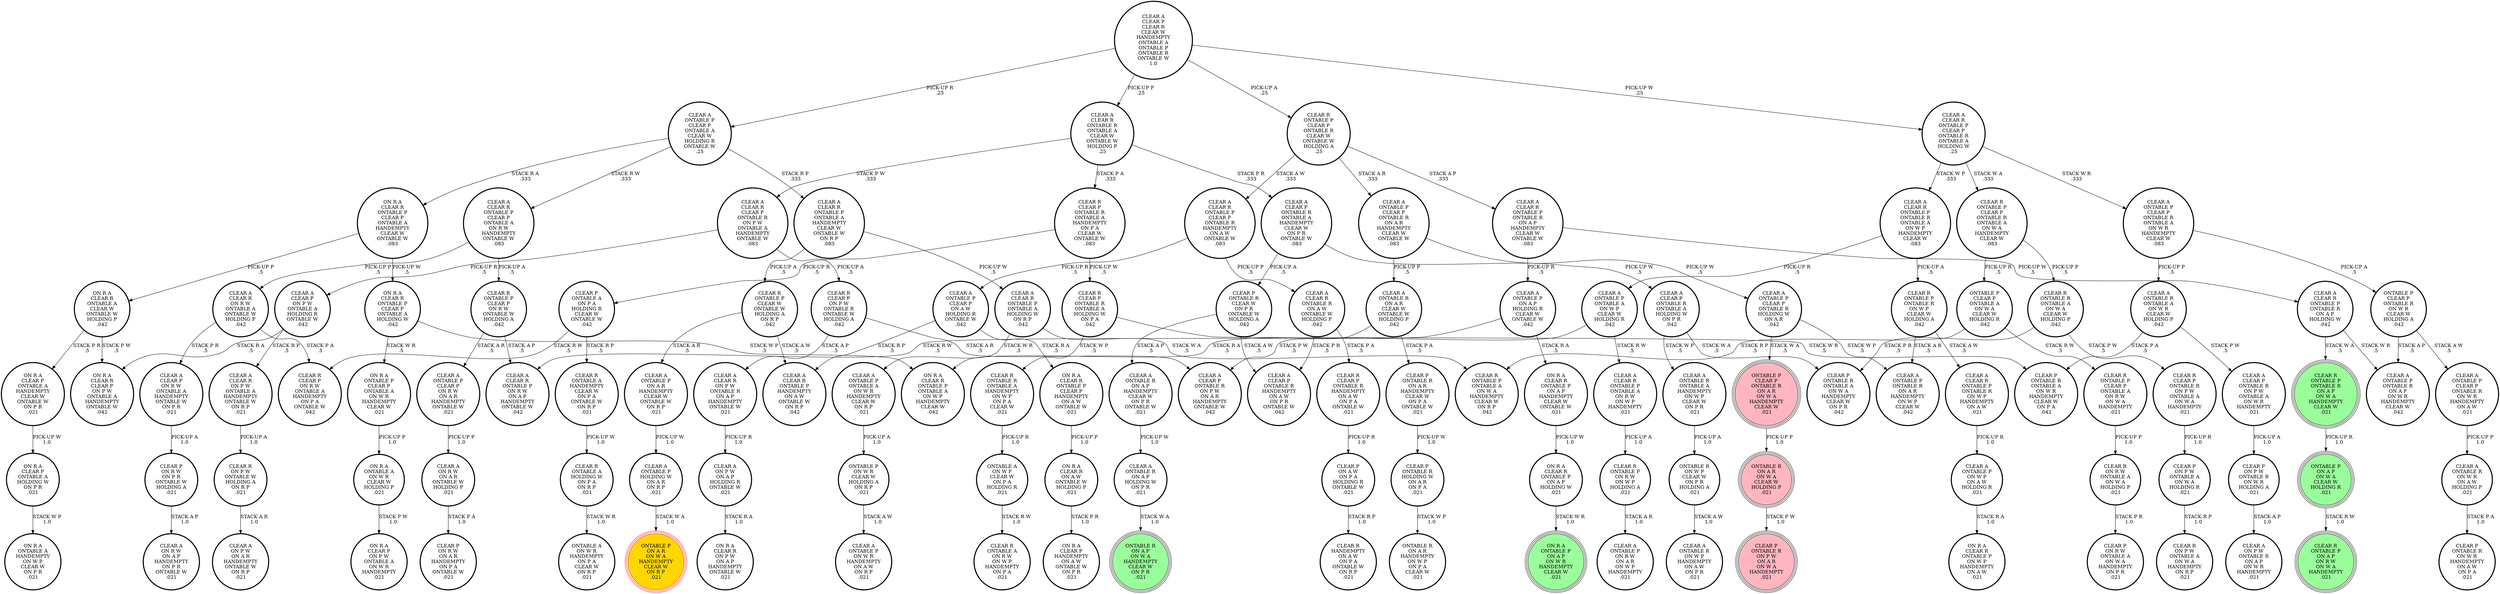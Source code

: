 digraph {
"ON R A\nCLEAR R\nONTABLE A\nCLEAR W\nONTABLE W\nHOLDING P\n.042\n" -> "ON R A\nCLEAR R\nCLEAR P\nON P W\nONTABLE A\nHANDEMPTY\nONTABLE W\n.042\n"[label="STACK P W\n.5\n"];
"ON R A\nCLEAR R\nONTABLE A\nCLEAR W\nONTABLE W\nHOLDING P\n.042\n" -> "ON R A\nCLEAR P\nONTABLE A\nHANDEMPTY\nCLEAR W\nONTABLE W\nON P R\n.021\n"[label="STACK P R\n.5\n"];
"ONTABLE A\nON W P\nCLEAR W\nON P A\nHOLDING R\n.021\n" -> "CLEAR R\nONTABLE A\nON R W\nON W P\nHANDEMPTY\nON P A\n.021\n"[label="STACK R W\n1.0\n"];
"CLEAR A\nCLEAR P\nONTABLE R\nONTABLE A\nHANDEMPTY\nCLEAR W\nON P R\nONTABLE W\n.083\n" -> "CLEAR A\nCLEAR P\nONTABLE R\nONTABLE A\nHOLDING W\nON P R\n.042\n"[label="PICK-UP W\n.5\n"];
"CLEAR A\nCLEAR P\nONTABLE R\nONTABLE A\nHANDEMPTY\nCLEAR W\nON P R\nONTABLE W\n.083\n" -> "CLEAR P\nONTABLE R\nCLEAR W\nON P R\nONTABLE W\nHOLDING A\n.042\n"[label="PICK-UP A\n.5\n"];
"CLEAR A\nONTABLE P\nONTABLE A\nON W P\nCLEAR W\nHOLDING R\n.042\n" -> "ON R A\nCLEAR R\nONTABLE P\nONTABLE A\nON W P\nHANDEMPTY\nCLEAR W\n.042\n"[label="STACK R A\n.5\n"];
"CLEAR A\nONTABLE P\nONTABLE A\nON W P\nCLEAR W\nHOLDING R\n.042\n" -> "CLEAR A\nCLEAR R\nONTABLE P\nONTABLE A\nON R W\nON W P\nHANDEMPTY\n.021\n"[label="STACK R W\n.5\n"];
"ON R A\nCLEAR P\nONTABLE A\nHANDEMPTY\nCLEAR W\nONTABLE W\nON P R\n.021\n" -> "ON R A\nCLEAR P\nONTABLE A\nHOLDING W\nON P R\n.021\n"[label="PICK-UP W\n1.0\n"];
"CLEAR R\nONTABLE P\nCLEAR W\nONTABLE W\nHOLDING A\nON R P\n.042\n" -> "CLEAR A\nCLEAR R\nONTABLE P\nHANDEMPTY\nON A W\nONTABLE W\nON R P\n.042\n"[label="STACK A W\n.5\n"];
"CLEAR R\nONTABLE P\nCLEAR W\nONTABLE W\nHOLDING A\nON R P\n.042\n" -> "CLEAR A\nONTABLE P\nON A R\nHANDEMPTY\nCLEAR W\nONTABLE W\nON R P\n.021\n"[label="STACK A R\n.5\n"];
"CLEAR A\nCLEAR R\nONTABLE P\nONTABLE A\nHOLDING W\nON R P\n.042\n" -> "CLEAR R\nONTABLE P\nONTABLE A\nON W A\nHANDEMPTY\nCLEAR W\nON R P\n.042\n"[label="STACK W A\n.5\n"];
"CLEAR A\nCLEAR R\nONTABLE P\nONTABLE A\nHOLDING W\nON R P\n.042\n" -> "CLEAR A\nONTABLE P\nONTABLE A\nON W R\nHANDEMPTY\nCLEAR W\nON R P\n.021\n"[label="STACK W R\n.5\n"];
"CLEAR R\nONTABLE R\nONTABLE A\nHANDEMPTY\nON W P\nON P A\nCLEAR W\n.021\n" -> "ONTABLE A\nON W P\nCLEAR W\nON P A\nHOLDING R\n.021\n"[label="PICK-UP R\n1.0\n"];
"CLEAR R\nCLEAR P\nONTABLE R\nONTABLE A\nHANDEMPTY\nON P A\nCLEAR W\nONTABLE W\n.083\n" -> "CLEAR R\nCLEAR P\nONTABLE R\nONTABLE A\nHOLDING W\nON P A\n.042\n"[label="PICK-UP W\n.5\n"];
"CLEAR R\nCLEAR P\nONTABLE R\nONTABLE A\nHANDEMPTY\nON P A\nCLEAR W\nONTABLE W\n.083\n" -> "CLEAR P\nONTABLE A\nON P A\nHOLDING R\nCLEAR W\nONTABLE W\n.042\n"[label="PICK-UP R\n.5\n"];
"CLEAR P\nONTABLE R\nCLEAR W\nON P R\nONTABLE W\nHOLDING A\n.042\n" -> "CLEAR A\nONTABLE R\nON A P\nHANDEMPTY\nCLEAR W\nON P R\nONTABLE W\n.021\n"[label="STACK A P\n.5\n"];
"CLEAR P\nONTABLE R\nCLEAR W\nON P R\nONTABLE W\nHOLDING A\n.042\n" -> "CLEAR A\nCLEAR P\nONTABLE R\nHANDEMPTY\nON A W\nON P R\nONTABLE W\n.042\n"[label="STACK A W\n.5\n"];
"ON R A\nONTABLE P\nCLEAR P\nONTABLE A\nON W R\nHANDEMPTY\nCLEAR W\n.021\n" -> "ON R A\nONTABLE A\nON W R\nCLEAR W\nHOLDING P\n.021\n"[label="PICK-UP P\n1.0\n"];
"ONTABLE R\nON A R\nON W A\nCLEAR W\nHOLDING P\n.021\n" -> "CLEAR P\nONTABLE R\nON P W\nON A R\nON W A\nHANDEMPTY\n.021\n"[label="STACK P W\n1.0\n"];
"CLEAR R\nONTABLE R\nONTABLE A\nON W A\nCLEAR W\nHOLDING P\n.042\n" -> "CLEAR R\nCLEAR P\nONTABLE R\nON P W\nONTABLE A\nON W A\nHANDEMPTY\n.021\n"[label="STACK P W\n.5\n"];
"CLEAR R\nONTABLE R\nONTABLE A\nON W A\nCLEAR W\nHOLDING P\n.042\n" -> "CLEAR P\nONTABLE R\nONTABLE A\nON W A\nHANDEMPTY\nCLEAR W\nON P R\n.042\n"[label="STACK P R\n.5\n"];
"CLEAR A\nONTABLE P\nON A R\nHANDEMPTY\nCLEAR W\nONTABLE W\nON R P\n.021\n" -> "CLEAR A\nONTABLE P\nHOLDING W\nON A R\nON R P\n.021\n"[label="PICK-UP W\n1.0\n"];
"CLEAR R\nONTABLE P\nCLEAR P\nONTABLE A\nON R W\nON W A\nHANDEMPTY\n.021\n" -> "CLEAR R\nON R W\nONTABLE A\nON W A\nHOLDING P\n.021\n"[label="PICK-UP P\n1.0\n"];
"CLEAR A\nONTABLE P\nCLEAR P\nONTABLE A\nCLEAR W\nHOLDING R\nONTABLE W\n.25\n" -> "CLEAR A\nCLEAR R\nONTABLE P\nONTABLE A\nHANDEMPTY\nCLEAR W\nONTABLE W\nON R P\n.083\n"[label="STACK R P\n.333\n"];
"CLEAR A\nONTABLE P\nCLEAR P\nONTABLE A\nCLEAR W\nHOLDING R\nONTABLE W\n.25\n" -> "ON R A\nCLEAR R\nONTABLE P\nCLEAR P\nONTABLE A\nHANDEMPTY\nCLEAR W\nONTABLE W\n.083\n"[label="STACK R A\n.333\n"];
"CLEAR A\nONTABLE P\nCLEAR P\nONTABLE A\nCLEAR W\nHOLDING R\nONTABLE W\n.25\n" -> "CLEAR A\nCLEAR R\nONTABLE P\nCLEAR P\nONTABLE A\nON R W\nHANDEMPTY\nONTABLE W\n.083\n"[label="STACK R W\n.333\n"];
"CLEAR P\nON A W\nON P A\nHOLDING R\nONTABLE W\n.021\n" -> "CLEAR R\nHANDEMPTY\nON A W\nON P A\nONTABLE W\nON R P\n.021\n"[label="STACK R P\n1.0\n"];
"CLEAR A\nCLEAR P\nONTABLE R\nON P W\nONTABLE A\nON W R\nHANDEMPTY\n.021\n" -> "CLEAR P\nON P W\nONTABLE R\nON W R\nHOLDING A\n.021\n"[label="PICK-UP A\n1.0\n"];
"CLEAR A\nONTABLE R\nONTABLE A\nHANDEMPTY\nON W P\nCLEAR W\nON P R\n.021\n" -> "ONTABLE R\nON W P\nCLEAR W\nON P R\nHOLDING A\n.021\n"[label="PICK-UP A\n1.0\n"];
"CLEAR R\nCLEAR P\nONTABLE R\nON P W\nONTABLE A\nON W A\nHANDEMPTY\n.021\n" -> "CLEAR P\nON P W\nONTABLE A\nON W A\nHOLDING R\n.021\n"[label="PICK-UP R\n1.0\n"];
"CLEAR A\nCLEAR R\nON R W\nONTABLE A\nONTABLE W\nHOLDING P\n.042\n" -> "CLEAR A\nCLEAR P\nON R W\nONTABLE A\nHANDEMPTY\nONTABLE W\nON P R\n.021\n"[label="STACK P R\n.5\n"];
"CLEAR A\nCLEAR R\nON R W\nONTABLE A\nONTABLE W\nHOLDING P\n.042\n" -> "CLEAR R\nCLEAR P\nON R W\nONTABLE A\nHANDEMPTY\nON P A\nONTABLE W\n.042\n"[label="STACK P A\n.5\n"];
"CLEAR A\nON P W\nON A P\nHOLDING R\nONTABLE W\n.021\n" -> "ON R A\nCLEAR R\nON P W\nON A P\nHANDEMPTY\nONTABLE W\n.021\n"[label="STACK R A\n1.0\n"];
"CLEAR R\nONTABLE A\nHOLDING W\nON P A\nON R P\n.021\n" -> "ONTABLE A\nON W R\nHANDEMPTY\nON P A\nCLEAR W\nON R P\n.021\n"[label="STACK W R\n1.0\n"];
"ONTABLE R\nON W P\nCLEAR W\nON P R\nHOLDING A\n.021\n" -> "CLEAR A\nONTABLE R\nON W P\nHANDEMPTY\nON A W\nON P R\n.021\n"[label="STACK A W\n1.0\n"];
"CLEAR A\nCLEAR P\nON R W\nONTABLE A\nHANDEMPTY\nONTABLE W\nON P R\n.021\n" -> "CLEAR P\nON R W\nON P R\nONTABLE W\nHOLDING A\n.021\n"[label="PICK-UP A\n1.0\n"];
"ONTABLE P\nCLEAR P\nONTABLE R\nON A R\nON W A\nHANDEMPTY\nCLEAR W\n.021\n" -> "ONTABLE R\nON A R\nON W A\nCLEAR W\nHOLDING P\n.021\n"[label="PICK-UP P\n1.0\n"];
"ON R A\nONTABLE A\nON W R\nCLEAR W\nHOLDING P\n.021\n" -> "ON R A\nCLEAR P\nON P W\nONTABLE A\nON W R\nHANDEMPTY\n.021\n"[label="STACK P W\n1.0\n"];
"CLEAR A\nCLEAR R\nONTABLE R\nON A W\nONTABLE W\nHOLDING P\n.042\n" -> "CLEAR R\nCLEAR P\nONTABLE R\nHANDEMPTY\nON A W\nON P A\nONTABLE W\n.021\n"[label="STACK P A\n.5\n"];
"CLEAR A\nCLEAR R\nONTABLE R\nON A W\nONTABLE W\nHOLDING P\n.042\n" -> "CLEAR A\nCLEAR P\nONTABLE R\nHANDEMPTY\nON A W\nON P R\nONTABLE W\n.042\n"[label="STACK P R\n.5\n"];
"CLEAR P\nONTABLE R\nON A R\nHANDEMPTY\nCLEAR W\nON P A\nONTABLE W\n.021\n" -> "CLEAR P\nONTABLE R\nHOLDING W\nON A R\nON P A\n.021\n"[label="PICK-UP W\n1.0\n"];
"CLEAR A\nCLEAR R\nONTABLE P\nONTABLE A\nON R W\nON W P\nHANDEMPTY\n.021\n" -> "CLEAR R\nONTABLE P\nON R W\nON W P\nHOLDING A\n.021\n"[label="PICK-UP A\n1.0\n"];
"CLEAR A\nCLEAR R\nONTABLE P\nCLEAR P\nONTABLE R\nONTABLE A\nHOLDING W\n.25\n" -> "CLEAR A\nCLEAR R\nONTABLE P\nONTABLE R\nONTABLE A\nON W P\nHANDEMPTY\nCLEAR W\n.083\n"[label="STACK W P\n.333\n"];
"CLEAR A\nCLEAR R\nONTABLE P\nCLEAR P\nONTABLE R\nONTABLE A\nHOLDING W\n.25\n" -> "CLEAR R\nONTABLE P\nCLEAR P\nONTABLE R\nONTABLE A\nON W A\nHANDEMPTY\nCLEAR W\n.083\n"[label="STACK W A\n.333\n"];
"CLEAR A\nCLEAR R\nONTABLE P\nCLEAR P\nONTABLE R\nONTABLE A\nHOLDING W\n.25\n" -> "CLEAR A\nONTABLE P\nCLEAR P\nONTABLE R\nONTABLE A\nON W R\nHANDEMPTY\nCLEAR W\n.083\n"[label="STACK W R\n.333\n"];
"CLEAR A\nONTABLE P\nON A P\nHOLDING R\nCLEAR W\nONTABLE W\n.042\n" -> "CLEAR A\nCLEAR R\nONTABLE P\nON R W\nON A P\nHANDEMPTY\nONTABLE W\n.042\n"[label="STACK R W\n.5\n"];
"CLEAR A\nONTABLE P\nON A P\nHOLDING R\nCLEAR W\nONTABLE W\n.042\n" -> "ON R A\nCLEAR R\nONTABLE P\nON A P\nHANDEMPTY\nCLEAR W\nONTABLE W\n.021\n"[label="STACK R A\n.5\n"];
"CLEAR R\nONTABLE P\nONTABLE R\nON W P\nCLEAR W\nHOLDING A\n.042\n" -> "CLEAR A\nONTABLE P\nONTABLE R\nON A R\nHANDEMPTY\nON W P\nCLEAR W\n.042\n"[label="STACK A R\n.5\n"];
"CLEAR R\nONTABLE P\nONTABLE R\nON W P\nCLEAR W\nHOLDING A\n.042\n" -> "CLEAR A\nCLEAR R\nONTABLE P\nONTABLE R\nON W P\nHANDEMPTY\nON A W\n.021\n"[label="STACK A W\n.5\n"];
"CLEAR A\nCLEAR R\nONTABLE P\nCLEAR P\nONTABLE R\nHANDEMPTY\nON A W\nONTABLE W\n.083\n" -> "CLEAR A\nONTABLE P\nCLEAR P\nON A W\nHOLDING R\nONTABLE W\n.042\n"[label="PICK-UP R\n.5\n"];
"CLEAR A\nCLEAR R\nONTABLE P\nCLEAR P\nONTABLE R\nHANDEMPTY\nON A W\nONTABLE W\n.083\n" -> "CLEAR A\nCLEAR R\nONTABLE R\nON A W\nONTABLE W\nHOLDING P\n.042\n"[label="PICK-UP P\n.5\n"];
"CLEAR A\nONTABLE R\nONTABLE A\nON W R\nCLEAR W\nHOLDING P\n.042\n" -> "CLEAR A\nCLEAR P\nONTABLE R\nON P W\nONTABLE A\nON W R\nHANDEMPTY\n.021\n"[label="STACK P W\n.5\n"];
"CLEAR A\nONTABLE R\nONTABLE A\nON W R\nCLEAR W\nHOLDING P\n.042\n" -> "CLEAR P\nONTABLE R\nONTABLE A\nON W R\nHANDEMPTY\nCLEAR W\nON P A\n.042\n"[label="STACK P A\n.5\n"];
"CLEAR A\nON R W\nON A R\nONTABLE W\nHOLDING P\n.021\n" -> "CLEAR P\nON R W\nON A R\nHANDEMPTY\nON P A\nONTABLE W\n.021\n"[label="STACK P A\n1.0\n"];
"CLEAR R\nCLEAR P\nON P W\nONTABLE R\nONTABLE W\nHOLDING A\n.042\n" -> "CLEAR A\nCLEAR P\nONTABLE R\nON P W\nON A R\nHANDEMPTY\nONTABLE W\n.042\n"[label="STACK A R\n.5\n"];
"CLEAR R\nCLEAR P\nON P W\nONTABLE R\nONTABLE W\nHOLDING A\n.042\n" -> "CLEAR A\nCLEAR R\nON P W\nONTABLE R\nON A P\nHANDEMPTY\nONTABLE W\n.021\n"[label="STACK A P\n.5\n"];
"CLEAR A\nONTABLE R\nON A P\nHANDEMPTY\nCLEAR W\nON P R\nONTABLE W\n.021\n" -> "CLEAR A\nONTABLE R\nON A P\nHOLDING W\nON P R\n.021\n"[label="PICK-UP W\n1.0\n"];
"CLEAR A\nONTABLE P\nCLEAR P\nONTABLE R\nON A R\nHANDEMPTY\nCLEAR W\nONTABLE W\n.083\n" -> "CLEAR A\nONTABLE R\nON A R\nCLEAR W\nONTABLE W\nHOLDING P\n.042\n"[label="PICK-UP P\n.5\n"];
"CLEAR A\nONTABLE P\nCLEAR P\nONTABLE R\nON A R\nHANDEMPTY\nCLEAR W\nONTABLE W\n.083\n" -> "CLEAR A\nONTABLE P\nCLEAR P\nONTABLE R\nHOLDING W\nON A R\n.042\n"[label="PICK-UP W\n.5\n"];
"ON R A\nCLEAR R\nONTABLE P\nON A P\nHANDEMPTY\nCLEAR W\nONTABLE W\n.021\n" -> "ON R A\nCLEAR R\nONTABLE P\nON A P\nHOLDING W\n.021\n"[label="PICK-UP W\n1.0\n"];
"CLEAR P\nON R W\nON P R\nONTABLE W\nHOLDING A\n.021\n" -> "CLEAR A\nON R W\nON A P\nHANDEMPTY\nON P R\nONTABLE W\n.021\n"[label="STACK A P\n1.0\n"];
"CLEAR A\nONTABLE P\nCLEAR P\nON R W\nON A R\nHANDEMPTY\nONTABLE W\n.021\n" -> "CLEAR A\nON R W\nON A R\nONTABLE W\nHOLDING P\n.021\n"[label="PICK-UP P\n1.0\n"];
"ON R A\nCLEAR P\nONTABLE A\nHOLDING W\nON P R\n.021\n" -> "ON R A\nONTABLE A\nHANDEMPTY\nON W P\nCLEAR W\nON P R\n.021\n"[label="STACK W P\n1.0\n"];
"CLEAR A\nONTABLE R\nON W R\nON A W\nHOLDING P\n.021\n" -> "CLEAR P\nONTABLE R\nON W R\nHANDEMPTY\nON A W\nON P A\n.021\n"[label="STACK P A\n1.0\n"];
"CLEAR P\nON P W\nONTABLE R\nON W R\nHOLDING A\n.021\n" -> "CLEAR A\nON P W\nONTABLE R\nON A P\nON W R\nHANDEMPTY\n.021\n"[label="STACK A P\n1.0\n"];
"CLEAR A\nONTABLE P\nHOLDING W\nON A R\nON R P\n.021\n" -> "ONTABLE P\nON A R\nON W A\nHANDEMPTY\nCLEAR W\nON R P\n.021\n"[label="STACK W A\n1.0\n"];
"CLEAR R\nONTABLE P\nCLEAR P\nONTABLE R\nCLEAR W\nONTABLE W\nHOLDING A\n.25\n" -> "CLEAR A\nCLEAR R\nONTABLE P\nCLEAR P\nONTABLE R\nHANDEMPTY\nON A W\nONTABLE W\n.083\n"[label="STACK A W\n.333\n"];
"CLEAR R\nONTABLE P\nCLEAR P\nONTABLE R\nCLEAR W\nONTABLE W\nHOLDING A\n.25\n" -> "CLEAR A\nCLEAR R\nONTABLE P\nONTABLE R\nON A P\nHANDEMPTY\nCLEAR W\nONTABLE W\n.083\n"[label="STACK A P\n.333\n"];
"CLEAR R\nONTABLE P\nCLEAR P\nONTABLE R\nCLEAR W\nONTABLE W\nHOLDING A\n.25\n" -> "CLEAR A\nONTABLE P\nCLEAR P\nONTABLE R\nON A R\nHANDEMPTY\nCLEAR W\nONTABLE W\n.083\n"[label="STACK A R\n.333\n"];
"CLEAR R\nCLEAR P\nONTABLE R\nONTABLE A\nHOLDING W\nON P A\n.042\n" -> "CLEAR P\nONTABLE R\nONTABLE A\nON W R\nHANDEMPTY\nCLEAR W\nON P A\n.042\n"[label="STACK W R\n.5\n"];
"CLEAR R\nCLEAR P\nONTABLE R\nONTABLE A\nHOLDING W\nON P A\n.042\n" -> "CLEAR R\nONTABLE R\nONTABLE A\nHANDEMPTY\nON W P\nON P A\nCLEAR W\n.021\n"[label="STACK W P\n.5\n"];
"CLEAR P\nONTABLE A\nON P A\nHOLDING R\nCLEAR W\nONTABLE W\n.042\n" -> "CLEAR R\nONTABLE A\nHANDEMPTY\nCLEAR W\nON P A\nONTABLE W\nON R P\n.021\n"[label="STACK R P\n.5\n"];
"CLEAR P\nONTABLE A\nON P A\nHOLDING R\nCLEAR W\nONTABLE W\n.042\n" -> "CLEAR R\nCLEAR P\nON R W\nONTABLE A\nHANDEMPTY\nON P A\nONTABLE W\n.042\n"[label="STACK R W\n.5\n"];
"CLEAR A\nCLEAR R\nONTABLE P\nONTABLE R\nON W P\nHANDEMPTY\nON A W\n.021\n" -> "CLEAR A\nONTABLE P\nON W P\nON A W\nHOLDING R\n.021\n"[label="PICK-UP R\n1.0\n"];
"CLEAR A\nONTABLE R\nON A R\nCLEAR W\nONTABLE W\nHOLDING P\n.042\n" -> "CLEAR A\nCLEAR P\nONTABLE R\nON P W\nON A R\nHANDEMPTY\nONTABLE W\n.042\n"[label="STACK P W\n.5\n"];
"CLEAR A\nONTABLE R\nON A R\nCLEAR W\nONTABLE W\nHOLDING P\n.042\n" -> "CLEAR P\nONTABLE R\nON A R\nHANDEMPTY\nCLEAR W\nON P A\nONTABLE W\n.021\n"[label="STACK P A\n.5\n"];
"ON R A\nCLEAR R\nONTABLE P\nON A P\nHOLDING W\n.021\n" -> "ON R A\nONTABLE P\nON A P\nON W R\nHANDEMPTY\nCLEAR W\n.021\n"[label="STACK W R\n1.0\n"];
"CLEAR A\nONTABLE P\nCLEAR P\nONTABLE R\nHOLDING W\nON A R\n.042\n" -> "CLEAR A\nONTABLE P\nONTABLE R\nON A R\nHANDEMPTY\nON W P\nCLEAR W\n.042\n"[label="STACK W P\n.5\n"];
"CLEAR A\nONTABLE P\nCLEAR P\nONTABLE R\nHOLDING W\nON A R\n.042\n" -> "ONTABLE P\nCLEAR P\nONTABLE R\nON A R\nON W A\nHANDEMPTY\nCLEAR W\n.021\n"[label="STACK W A\n.5\n"];
"CLEAR A\nCLEAR P\nONTABLE R\nONTABLE A\nHOLDING W\nON P R\n.042\n" -> "CLEAR P\nONTABLE R\nONTABLE A\nON W A\nHANDEMPTY\nCLEAR W\nON P R\n.042\n"[label="STACK W A\n.5\n"];
"CLEAR A\nCLEAR P\nONTABLE R\nONTABLE A\nHOLDING W\nON P R\n.042\n" -> "CLEAR A\nONTABLE R\nONTABLE A\nHANDEMPTY\nON W P\nCLEAR W\nON P R\n.021\n"[label="STACK W P\n.5\n"];
"CLEAR R\nONTABLE P\nON R W\nON W P\nHOLDING A\n.021\n" -> "CLEAR A\nONTABLE P\nON R W\nON A R\nON W P\nHANDEMPTY\n.021\n"[label="STACK A R\n1.0\n"];
"CLEAR P\nONTABLE R\nHOLDING W\nON A R\nON P A\n.021\n" -> "ONTABLE R\nON A R\nHANDEMPTY\nON W P\nON P A\nCLEAR W\n.021\n"[label="STACK W P\n1.0\n"];
"CLEAR R\nONTABLE A\nHANDEMPTY\nCLEAR W\nON P A\nONTABLE W\nON R P\n.021\n" -> "CLEAR R\nONTABLE A\nHOLDING W\nON P A\nON R P\n.021\n"[label="PICK-UP W\n1.0\n"];
"CLEAR A\nONTABLE R\nON A P\nHOLDING W\nON P R\n.021\n" -> "ONTABLE R\nON A P\nON W A\nHANDEMPTY\nCLEAR W\nON P R\n.021\n"[label="STACK W A\n1.0\n"];
"CLEAR R\nONTABLE P\nCLEAR P\nON R W\nONTABLE W\nHOLDING A\n.042\n" -> "CLEAR A\nCLEAR R\nONTABLE P\nON R W\nON A P\nHANDEMPTY\nONTABLE W\n.042\n"[label="STACK A P\n.5\n"];
"CLEAR R\nONTABLE P\nCLEAR P\nON R W\nONTABLE W\nHOLDING A\n.042\n" -> "CLEAR A\nONTABLE P\nCLEAR P\nON R W\nON A R\nHANDEMPTY\nONTABLE W\n.021\n"[label="STACK A R\n.5\n"];
"CLEAR P\nON P W\nONTABLE A\nON W A\nHOLDING R\n.021\n" -> "CLEAR R\nON P W\nONTABLE A\nON W A\nHANDEMPTY\nON R P\n.021\n"[label="STACK R P\n1.0\n"];
"CLEAR A\nCLEAR R\nONTABLE P\nONTABLE A\nHANDEMPTY\nCLEAR W\nONTABLE W\nON R P\n.083\n" -> "CLEAR R\nONTABLE P\nCLEAR W\nONTABLE W\nHOLDING A\nON R P\n.042\n"[label="PICK-UP A\n.5\n"];
"CLEAR A\nCLEAR R\nONTABLE P\nONTABLE A\nHANDEMPTY\nCLEAR W\nONTABLE W\nON R P\n.083\n" -> "CLEAR A\nCLEAR R\nONTABLE P\nONTABLE A\nHOLDING W\nON R P\n.042\n"[label="PICK-UP W\n.5\n"];
"CLEAR A\nCLEAR R\nON P W\nONTABLE A\nHANDEMPTY\nONTABLE W\nON R P\n.021\n" -> "CLEAR R\nON P W\nONTABLE W\nHOLDING A\nON R P\n.021\n"[label="PICK-UP A\n1.0\n"];
"CLEAR A\nCLEAR R\nONTABLE P\nONTABLE R\nONTABLE A\nON W P\nHANDEMPTY\nCLEAR W\n.083\n" -> "CLEAR R\nONTABLE P\nONTABLE R\nON W P\nCLEAR W\nHOLDING A\n.042\n"[label="PICK-UP A\n.5\n"];
"CLEAR A\nCLEAR R\nONTABLE P\nONTABLE R\nONTABLE A\nON W P\nHANDEMPTY\nCLEAR W\n.083\n" -> "CLEAR A\nONTABLE P\nONTABLE A\nON W P\nCLEAR W\nHOLDING R\n.042\n"[label="PICK-UP R\n.5\n"];
"CLEAR A\nONTABLE P\nCLEAR P\nONTABLE R\nONTABLE A\nON W R\nHANDEMPTY\nCLEAR W\n.083\n" -> "ONTABLE P\nCLEAR P\nONTABLE R\nON W R\nCLEAR W\nHOLDING A\n.042\n"[label="PICK-UP A\n.5\n"];
"CLEAR A\nONTABLE P\nCLEAR P\nONTABLE R\nONTABLE A\nON W R\nHANDEMPTY\nCLEAR W\n.083\n" -> "CLEAR A\nONTABLE R\nONTABLE A\nON W R\nCLEAR W\nHOLDING P\n.042\n"[label="PICK-UP P\n.5\n"];
"CLEAR R\nCLEAR P\nONTABLE R\nHANDEMPTY\nON A W\nON P A\nONTABLE W\n.021\n" -> "CLEAR P\nON A W\nON P A\nHOLDING R\nONTABLE W\n.021\n"[label="PICK-UP R\n1.0\n"];
"ON R A\nCLEAR R\nONTABLE P\nCLEAR P\nONTABLE A\nHOLDING W\n.042\n" -> "ON R A\nCLEAR R\nONTABLE P\nONTABLE A\nON W P\nHANDEMPTY\nCLEAR W\n.042\n"[label="STACK W P\n.5\n"];
"ON R A\nCLEAR R\nONTABLE P\nCLEAR P\nONTABLE A\nHOLDING W\n.042\n" -> "ON R A\nONTABLE P\nCLEAR P\nONTABLE A\nON W R\nHANDEMPTY\nCLEAR W\n.021\n"[label="STACK W R\n.5\n"];
"CLEAR A\nCLEAR R\nON P W\nONTABLE R\nON A P\nHANDEMPTY\nONTABLE W\n.021\n" -> "CLEAR A\nON P W\nON A P\nHOLDING R\nONTABLE W\n.021\n"[label="PICK-UP R\n1.0\n"];
"CLEAR R\nON P W\nONTABLE W\nHOLDING A\nON R P\n.021\n" -> "CLEAR A\nON P W\nON A R\nHANDEMPTY\nONTABLE W\nON R P\n.021\n"[label="STACK A R\n1.0\n"];
"CLEAR A\nONTABLE P\nONTABLE A\nON W R\nHANDEMPTY\nCLEAR W\nON R P\n.021\n" -> "ONTABLE P\nON W R\nCLEAR W\nHOLDING A\nON R P\n.021\n"[label="PICK-UP A\n1.0\n"];
"CLEAR A\nCLEAR R\nCLEAR P\nONTABLE R\nON P W\nONTABLE A\nHANDEMPTY\nONTABLE W\n.083\n" -> "CLEAR R\nCLEAR P\nON P W\nONTABLE R\nONTABLE W\nHOLDING A\n.042\n"[label="PICK-UP A\n.5\n"];
"CLEAR A\nCLEAR R\nCLEAR P\nONTABLE R\nON P W\nONTABLE A\nHANDEMPTY\nONTABLE W\n.083\n" -> "CLEAR A\nCLEAR P\nON P W\nONTABLE A\nHOLDING R\nONTABLE W\n.042\n"[label="PICK-UP R\n.5\n"];
"CLEAR A\nCLEAR R\nONTABLE P\nCLEAR P\nONTABLE A\nON R W\nHANDEMPTY\nONTABLE W\n.083\n" -> "CLEAR A\nCLEAR R\nON R W\nONTABLE A\nONTABLE W\nHOLDING P\n.042\n"[label="PICK-UP P\n.5\n"];
"CLEAR A\nCLEAR R\nONTABLE P\nCLEAR P\nONTABLE A\nON R W\nHANDEMPTY\nONTABLE W\n.083\n" -> "CLEAR R\nONTABLE P\nCLEAR P\nON R W\nONTABLE W\nHOLDING A\n.042\n"[label="PICK-UP A\n.5\n"];
"CLEAR A\nCLEAR P\nON P W\nONTABLE A\nHOLDING R\nONTABLE W\n.042\n" -> "CLEAR A\nCLEAR R\nON P W\nONTABLE A\nHANDEMPTY\nONTABLE W\nON R P\n.021\n"[label="STACK R P\n.5\n"];
"CLEAR A\nCLEAR P\nON P W\nONTABLE A\nHOLDING R\nONTABLE W\n.042\n" -> "ON R A\nCLEAR R\nCLEAR P\nON P W\nONTABLE A\nHANDEMPTY\nONTABLE W\n.042\n"[label="STACK R A\n.5\n"];
"ON R A\nCLEAR R\nONTABLE P\nCLEAR P\nONTABLE A\nHANDEMPTY\nCLEAR W\nONTABLE W\n.083\n" -> "ON R A\nCLEAR R\nONTABLE A\nCLEAR W\nONTABLE W\nHOLDING P\n.042\n"[label="PICK-UP P\n.5\n"];
"ON R A\nCLEAR R\nONTABLE P\nCLEAR P\nONTABLE A\nHANDEMPTY\nCLEAR W\nONTABLE W\n.083\n" -> "ON R A\nCLEAR R\nONTABLE P\nCLEAR P\nONTABLE A\nHOLDING W\n.042\n"[label="PICK-UP W\n.5\n"];
"CLEAR A\nCLEAR R\nONTABLE P\nONTABLE R\nON A P\nHOLDING W\n.042\n" -> "CLEAR R\nONTABLE P\nONTABLE R\nON A P\nON W A\nHANDEMPTY\nCLEAR W\n.021\n"[label="STACK W A\n.5\n"];
"CLEAR A\nCLEAR R\nONTABLE P\nONTABLE R\nON A P\nHOLDING W\n.042\n" -> "CLEAR A\nONTABLE P\nONTABLE R\nON A P\nON W R\nHANDEMPTY\nCLEAR W\n.042\n"[label="STACK W R\n.5\n"];
"CLEAR A\nCLEAR R\nONTABLE R\nONTABLE A\nCLEAR W\nONTABLE W\nHOLDING P\n.25\n" -> "CLEAR A\nCLEAR P\nONTABLE R\nONTABLE A\nHANDEMPTY\nCLEAR W\nON P R\nONTABLE W\n.083\n"[label="STACK P R\n.333\n"];
"CLEAR A\nCLEAR R\nONTABLE R\nONTABLE A\nCLEAR W\nONTABLE W\nHOLDING P\n.25\n" -> "CLEAR R\nCLEAR P\nONTABLE R\nONTABLE A\nHANDEMPTY\nON P A\nCLEAR W\nONTABLE W\n.083\n"[label="STACK P A\n.333\n"];
"CLEAR A\nCLEAR R\nONTABLE R\nONTABLE A\nCLEAR W\nONTABLE W\nHOLDING P\n.25\n" -> "CLEAR A\nCLEAR R\nCLEAR P\nONTABLE R\nON P W\nONTABLE A\nHANDEMPTY\nONTABLE W\n.083\n"[label="STACK P W\n.333\n"];
"CLEAR A\nONTABLE P\nCLEAR P\nON A W\nHOLDING R\nONTABLE W\n.042\n" -> "ON R A\nCLEAR R\nONTABLE P\nCLEAR P\nHANDEMPTY\nON A W\nONTABLE W\n.021\n"[label="STACK R A\n.5\n"];
"CLEAR A\nONTABLE P\nCLEAR P\nON A W\nHOLDING R\nONTABLE W\n.042\n" -> "CLEAR A\nCLEAR R\nONTABLE P\nHANDEMPTY\nON A W\nONTABLE W\nON R P\n.042\n"[label="STACK R P\n.5\n"];
"ONTABLE P\nCLEAR P\nONTABLE R\nON W R\nCLEAR W\nHOLDING A\n.042\n" -> "CLEAR A\nONTABLE P\nONTABLE R\nON A P\nON W R\nHANDEMPTY\nCLEAR W\n.042\n"[label="STACK A P\n.5\n"];
"ONTABLE P\nCLEAR P\nONTABLE R\nON W R\nCLEAR W\nHOLDING A\n.042\n" -> "CLEAR A\nONTABLE P\nCLEAR P\nONTABLE R\nON W R\nHANDEMPTY\nON A W\n.021\n"[label="STACK A W\n.5\n"];
"CLEAR A\nONTABLE P\nON W P\nON A W\nHOLDING R\n.021\n" -> "ON R A\nCLEAR R\nONTABLE P\nON W P\nHANDEMPTY\nON A W\n.021\n"[label="STACK R A\n1.0\n"];
"CLEAR R\nONTABLE P\nCLEAR P\nONTABLE R\nONTABLE A\nON W A\nHANDEMPTY\nCLEAR W\n.083\n" -> "CLEAR R\nONTABLE R\nONTABLE A\nON W A\nCLEAR W\nHOLDING P\n.042\n"[label="PICK-UP P\n.5\n"];
"CLEAR R\nONTABLE P\nCLEAR P\nONTABLE R\nONTABLE A\nON W A\nHANDEMPTY\nCLEAR W\n.083\n" -> "ONTABLE P\nCLEAR P\nONTABLE A\nON W A\nCLEAR W\nHOLDING R\n.042\n"[label="PICK-UP R\n.5\n"];
"CLEAR R\nON R W\nONTABLE A\nON W A\nHOLDING P\n.021\n" -> "CLEAR P\nON R W\nONTABLE A\nON W A\nHANDEMPTY\nON P R\n.021\n"[label="STACK P R\n1.0\n"];
"ONTABLE P\nCLEAR P\nONTABLE A\nON W A\nCLEAR W\nHOLDING R\n.042\n" -> "CLEAR R\nONTABLE P\nONTABLE A\nON W A\nHANDEMPTY\nCLEAR W\nON R P\n.042\n"[label="STACK R P\n.5\n"];
"ONTABLE P\nCLEAR P\nONTABLE A\nON W A\nCLEAR W\nHOLDING R\n.042\n" -> "CLEAR R\nONTABLE P\nCLEAR P\nONTABLE A\nON R W\nON W A\nHANDEMPTY\n.021\n"[label="STACK R W\n.5\n"];
"ONTABLE P\nON A P\nON W A\nCLEAR W\nHOLDING R\n.021\n" -> "CLEAR R\nONTABLE P\nON A P\nON R W\nON W A\nHANDEMPTY\n.021\n"[label="STACK R W\n1.0\n"];
"CLEAR A\nCLEAR P\nCLEAR R\nCLEAR W\nHANDEMPTY\nONTABLE A\nONTABLE P\nONTABLE R\nONTABLE W\n1.0\n" -> "CLEAR A\nONTABLE P\nCLEAR P\nONTABLE A\nCLEAR W\nHOLDING R\nONTABLE W\n.25\n"[label="PICK-UP R\n.25\n"];
"CLEAR A\nCLEAR P\nCLEAR R\nCLEAR W\nHANDEMPTY\nONTABLE A\nONTABLE P\nONTABLE R\nONTABLE W\n1.0\n" -> "CLEAR A\nCLEAR R\nONTABLE R\nONTABLE A\nCLEAR W\nONTABLE W\nHOLDING P\n.25\n"[label="PICK-UP P\n.25\n"];
"CLEAR A\nCLEAR P\nCLEAR R\nCLEAR W\nHANDEMPTY\nONTABLE A\nONTABLE P\nONTABLE R\nONTABLE W\n1.0\n" -> "CLEAR A\nCLEAR R\nONTABLE P\nCLEAR P\nONTABLE R\nONTABLE A\nHOLDING W\n.25\n"[label="PICK-UP W\n.25\n"];
"CLEAR A\nCLEAR P\nCLEAR R\nCLEAR W\nHANDEMPTY\nONTABLE A\nONTABLE P\nONTABLE R\nONTABLE W\n1.0\n" -> "CLEAR R\nONTABLE P\nCLEAR P\nONTABLE R\nCLEAR W\nONTABLE W\nHOLDING A\n.25\n"[label="PICK-UP A\n.25\n"];
"CLEAR A\nCLEAR R\nONTABLE P\nONTABLE R\nON A P\nHANDEMPTY\nCLEAR W\nONTABLE W\n.083\n" -> "CLEAR A\nONTABLE P\nON A P\nHOLDING R\nCLEAR W\nONTABLE W\n.042\n"[label="PICK-UP R\n.5\n"];
"CLEAR A\nCLEAR R\nONTABLE P\nONTABLE R\nON A P\nHANDEMPTY\nCLEAR W\nONTABLE W\n.083\n" -> "CLEAR A\nCLEAR R\nONTABLE P\nONTABLE R\nON A P\nHOLDING W\n.042\n"[label="PICK-UP W\n.5\n"];
"CLEAR A\nONTABLE P\nCLEAR P\nONTABLE R\nON W R\nHANDEMPTY\nON A W\n.021\n" -> "CLEAR A\nONTABLE R\nON W R\nON A W\nHOLDING P\n.021\n"[label="PICK-UP P\n1.0\n"];
"ON R A\nCLEAR R\nON A W\nONTABLE W\nHOLDING P\n.021\n" -> "ON R A\nCLEAR P\nHANDEMPTY\nON A W\nONTABLE W\nON P R\n.021\n"[label="STACK P R\n1.0\n"];
"CLEAR R\nONTABLE P\nONTABLE R\nON A P\nON W A\nHANDEMPTY\nCLEAR W\n.021\n" -> "ONTABLE P\nON A P\nON W A\nCLEAR W\nHOLDING R\n.021\n"[label="PICK-UP R\n1.0\n"];
"ONTABLE P\nON W R\nCLEAR W\nHOLDING A\nON R P\n.021\n" -> "CLEAR A\nONTABLE P\nON W R\nHANDEMPTY\nON A W\nON R P\n.021\n"[label="STACK A W\n1.0\n"];
"ON R A\nCLEAR R\nONTABLE P\nCLEAR P\nHANDEMPTY\nON A W\nONTABLE W\n.021\n" -> "ON R A\nCLEAR R\nON A W\nONTABLE W\nHOLDING P\n.021\n"[label="PICK-UP P\n1.0\n"];
"CLEAR A\nCLEAR R\nONTABLE P\nON R W\nON A P\nHANDEMPTY\nONTABLE W\n.042\n" [shape=circle, penwidth=3];
"ON R A\nONTABLE P\nON A P\nON W R\nHANDEMPTY\nCLEAR W\n.021\n" [shape=circle, style=filled, fillcolor=palegreen1, peripheries=3];
"ON R A\nONTABLE A\nHANDEMPTY\nON W P\nCLEAR W\nON P R\n.021\n" [shape=circle, penwidth=3];
"ON R A\nCLEAR P\nON P W\nONTABLE A\nON W R\nHANDEMPTY\n.021\n" [shape=circle, penwidth=3];
"CLEAR P\nON R W\nON A R\nHANDEMPTY\nON P A\nONTABLE W\n.021\n" [shape=circle, penwidth=3];
"CLEAR A\nCLEAR P\nONTABLE R\nON P W\nON A R\nHANDEMPTY\nONTABLE W\n.042\n" [shape=circle, penwidth=3];
"CLEAR A\nONTABLE P\nONTABLE R\nON A P\nON W R\nHANDEMPTY\nCLEAR W\n.042\n" [shape=circle, penwidth=3];
"CLEAR P\nON R W\nONTABLE A\nON W A\nHANDEMPTY\nON P R\n.021\n" [shape=circle, penwidth=3];
"CLEAR A\nONTABLE R\nON W P\nHANDEMPTY\nON A W\nON P R\n.021\n" [shape=circle, penwidth=3];
"CLEAR P\nONTABLE R\nONTABLE A\nON W R\nHANDEMPTY\nCLEAR W\nON P A\n.042\n" [shape=circle, penwidth=3];
"ON R A\nCLEAR R\nONTABLE P\nON W P\nHANDEMPTY\nON A W\n.021\n" [shape=circle, penwidth=3];
"CLEAR R\nONTABLE P\nON A P\nON R W\nON W A\nHANDEMPTY\n.021\n" [shape=circle, style=filled, fillcolor=palegreen1, peripheries=3];
"ON R A\nCLEAR R\nCLEAR P\nON P W\nONTABLE A\nHANDEMPTY\nONTABLE W\n.042\n" [shape=circle, penwidth=3];
"ON R A\nCLEAR P\nHANDEMPTY\nON A W\nONTABLE W\nON P R\n.021\n" [shape=circle, penwidth=3];
"CLEAR A\nONTABLE P\nON R W\nON A R\nON W P\nHANDEMPTY\n.021\n" [shape=circle, penwidth=3];
"CLEAR R\nCLEAR P\nON R W\nONTABLE A\nHANDEMPTY\nON P A\nONTABLE W\n.042\n" [shape=circle, penwidth=3];
"ONTABLE R\nON A P\nON W A\nHANDEMPTY\nCLEAR W\nON P R\n.021\n" [shape=circle, style=filled, fillcolor=palegreen1, peripheries=3];
"CLEAR A\nON P W\nON A R\nHANDEMPTY\nONTABLE W\nON R P\n.021\n" [shape=circle, penwidth=3];
"CLEAR R\nHANDEMPTY\nON A W\nON P A\nONTABLE W\nON R P\n.021\n" [shape=circle, penwidth=3];
"CLEAR R\nON P W\nONTABLE A\nON W A\nHANDEMPTY\nON R P\n.021\n" [shape=circle, penwidth=3];
"CLEAR R\nONTABLE A\nON R W\nON W P\nHANDEMPTY\nON P A\n.021\n" [shape=circle, penwidth=3];
"CLEAR A\nONTABLE P\nON W R\nHANDEMPTY\nON A W\nON R P\n.021\n" [shape=circle, penwidth=3];
"ON R A\nCLEAR R\nON P W\nON A P\nHANDEMPTY\nONTABLE W\n.021\n" [shape=circle, penwidth=3];
"CLEAR A\nCLEAR P\nONTABLE R\nHANDEMPTY\nON A W\nON P R\nONTABLE W\n.042\n" [shape=circle, penwidth=3];
"CLEAR R\nONTABLE P\nONTABLE A\nON W A\nHANDEMPTY\nCLEAR W\nON R P\n.042\n" [shape=circle, penwidth=3];
"CLEAR P\nONTABLE R\nON W R\nHANDEMPTY\nON A W\nON P A\n.021\n" [shape=circle, penwidth=3];
"ONTABLE R\nON A R\nHANDEMPTY\nON W P\nON P A\nCLEAR W\n.021\n" [shape=circle, penwidth=3];
"CLEAR A\nON R W\nON A P\nHANDEMPTY\nON P R\nONTABLE W\n.021\n" [shape=circle, penwidth=3];
"ONTABLE P\nON A R\nON W A\nHANDEMPTY\nCLEAR W\nON R P\n.021\n" [shape=circle, style=filled color=red, fillcolor=gold, peripheries=3];
"CLEAR A\nCLEAR R\nONTABLE P\nHANDEMPTY\nON A W\nONTABLE W\nON R P\n.042\n" [shape=circle, penwidth=3];
"CLEAR P\nONTABLE R\nON P W\nON A R\nON W A\nHANDEMPTY\n.021\n" [shape=circle, style=filled, fillcolor=lightpink, peripheries=3];
"ON R A\nCLEAR R\nONTABLE P\nONTABLE A\nON W P\nHANDEMPTY\nCLEAR W\n.042\n" [shape=circle, penwidth=3];
"ONTABLE A\nON W R\nHANDEMPTY\nON P A\nCLEAR W\nON R P\n.021\n" [shape=circle, penwidth=3];
"CLEAR A\nONTABLE P\nONTABLE R\nON A R\nHANDEMPTY\nON W P\nCLEAR W\n.042\n" [shape=circle, penwidth=3];
"CLEAR P\nONTABLE R\nONTABLE A\nON W A\nHANDEMPTY\nCLEAR W\nON P R\n.042\n" [shape=circle, penwidth=3];
"CLEAR A\nON P W\nONTABLE R\nON A P\nON W R\nHANDEMPTY\n.021\n" [shape=circle, penwidth=3];
"CLEAR A\nCLEAR R\nONTABLE P\nON R W\nON A P\nHANDEMPTY\nONTABLE W\n.042\n" [shape=circle, penwidth=3];
"CLEAR A\nCLEAR R\nONTABLE R\nONTABLE A\nCLEAR W\nONTABLE W\nHOLDING P\n.25\n" [shape=circle, penwidth=3];
"CLEAR R\nONTABLE P\nON R W\nON W P\nHOLDING A\n.021\n" [shape=circle, penwidth=3];
"ON R A\nONTABLE P\nON A P\nON W R\nHANDEMPTY\nCLEAR W\n.021\n" [shape=circle, style=filled, fillcolor=palegreen1, peripheries=3];
"ON R A\nONTABLE A\nHANDEMPTY\nON W P\nCLEAR W\nON P R\n.021\n" [shape=circle, penwidth=3];
"CLEAR A\nCLEAR P\nCLEAR R\nCLEAR W\nHANDEMPTY\nONTABLE A\nONTABLE P\nONTABLE R\nONTABLE W\n1.0\n" [shape=circle, penwidth=3];
"ON R A\nCLEAR P\nON P W\nONTABLE A\nON W R\nHANDEMPTY\n.021\n" [shape=circle, penwidth=3];
"ONTABLE A\nON W P\nCLEAR W\nON P A\nHOLDING R\n.021\n" [shape=circle, penwidth=3];
"ON R A\nCLEAR R\nONTABLE P\nCLEAR P\nONTABLE A\nHOLDING W\n.042\n" [shape=circle, penwidth=3];
"CLEAR P\nON P W\nONTABLE A\nON W A\nHOLDING R\n.021\n" [shape=circle, penwidth=3];
"CLEAR P\nON R W\nON A R\nHANDEMPTY\nON P A\nONTABLE W\n.021\n" [shape=circle, penwidth=3];
"CLEAR A\nON R W\nON A R\nONTABLE W\nHOLDING P\n.021\n" [shape=circle, penwidth=3];
"CLEAR R\nONTABLE P\nCLEAR W\nONTABLE W\nHOLDING A\nON R P\n.042\n" [shape=circle, penwidth=3];
"CLEAR R\nONTABLE A\nHANDEMPTY\nCLEAR W\nON P A\nONTABLE W\nON R P\n.021\n" [shape=circle, penwidth=3];
"CLEAR A\nCLEAR P\nONTABLE R\nON P W\nON A R\nHANDEMPTY\nONTABLE W\n.042\n" [shape=circle, penwidth=3];
"CLEAR R\nCLEAR P\nONTABLE R\nON P W\nONTABLE A\nON W A\nHANDEMPTY\n.021\n" [shape=circle, penwidth=3];
"ON R A\nCLEAR R\nONTABLE P\nON A P\nHOLDING W\n.021\n" [shape=circle, penwidth=3];
"CLEAR A\nONTABLE P\nONTABLE R\nON A P\nON W R\nHANDEMPTY\nCLEAR W\n.042\n" [shape=circle, penwidth=3];
"CLEAR A\nCLEAR P\nONTABLE R\nONTABLE A\nHOLDING W\nON P R\n.042\n" [shape=circle, penwidth=3];
"CLEAR A\nONTABLE P\nON W P\nON A W\nHOLDING R\n.021\n" [shape=circle, penwidth=3];
"CLEAR A\nONTABLE P\nCLEAR P\nONTABLE R\nHOLDING W\nON A R\n.042\n" [shape=circle, penwidth=3];
"CLEAR A\nCLEAR P\nON R W\nONTABLE A\nHANDEMPTY\nONTABLE W\nON P R\n.021\n" [shape=circle, penwidth=3];
"CLEAR A\nCLEAR R\nONTABLE P\nONTABLE R\nON A P\nHANDEMPTY\nCLEAR W\nONTABLE W\n.083\n" [shape=circle, penwidth=3];
"CLEAR P\nONTABLE A\nON P A\nHOLDING R\nCLEAR W\nONTABLE W\n.042\n" [shape=circle, penwidth=3];
"CLEAR A\nCLEAR R\nON R W\nONTABLE A\nONTABLE W\nHOLDING P\n.042\n" [shape=circle, penwidth=3];
"CLEAR P\nON R W\nONTABLE A\nON W A\nHANDEMPTY\nON P R\n.021\n" [shape=circle, penwidth=3];
"CLEAR A\nONTABLE R\nON W P\nHANDEMPTY\nON A W\nON P R\n.021\n" [shape=circle, penwidth=3];
"CLEAR A\nCLEAR R\nONTABLE P\nCLEAR P\nONTABLE A\nON R W\nHANDEMPTY\nONTABLE W\n.083\n" [shape=circle, penwidth=3];
"CLEAR P\nONTABLE R\nONTABLE A\nON W R\nHANDEMPTY\nCLEAR W\nON P A\n.042\n" [shape=circle, penwidth=3];
"ON R A\nCLEAR R\nONTABLE P\nON W P\nHANDEMPTY\nON A W\n.021\n" [shape=circle, penwidth=3];
"CLEAR A\nCLEAR R\nCLEAR P\nONTABLE R\nON P W\nONTABLE A\nHANDEMPTY\nONTABLE W\n.083\n" [shape=circle, penwidth=3];
"CLEAR R\nONTABLE P\nON A P\nON R W\nON W A\nHANDEMPTY\n.021\n" [shape=circle, style=filled, fillcolor=palegreen1, peripheries=3];
"CLEAR P\nONTABLE R\nCLEAR W\nON P R\nONTABLE W\nHOLDING A\n.042\n" [shape=circle, penwidth=3];
"ON R A\nCLEAR R\nCLEAR P\nON P W\nONTABLE A\nHANDEMPTY\nONTABLE W\n.042\n" [shape=circle, penwidth=3];
"CLEAR A\nONTABLE P\nONTABLE A\nON W R\nHANDEMPTY\nCLEAR W\nON R P\n.021\n" [shape=circle, penwidth=3];
"ON R A\nCLEAR P\nHANDEMPTY\nON A W\nONTABLE W\nON P R\n.021\n" [shape=circle, penwidth=3];
"CLEAR P\nON P W\nONTABLE R\nON W R\nHOLDING A\n.021\n" [shape=circle, penwidth=3];
"CLEAR A\nONTABLE P\nON R W\nON A R\nON W P\nHANDEMPTY\n.021\n" [shape=circle, penwidth=3];
"CLEAR R\nON R W\nONTABLE A\nON W A\nHOLDING P\n.021\n" [shape=circle, penwidth=3];
"CLEAR A\nONTABLE R\nON A R\nCLEAR W\nONTABLE W\nHOLDING P\n.042\n" [shape=circle, penwidth=3];
"CLEAR A\nCLEAR R\nON P W\nONTABLE A\nHANDEMPTY\nONTABLE W\nON R P\n.021\n" [shape=circle, penwidth=3];
"ONTABLE P\nON A P\nON W A\nCLEAR W\nHOLDING R\n.021\n" [shape=circle, style=filled, fillcolor=palegreen1, peripheries=3];
"ONTABLE R\nON A R\nON W A\nCLEAR W\nHOLDING P\n.021\n" [shape=circle, style=filled, fillcolor=lightpink, peripheries=3];
"CLEAR A\nCLEAR R\nONTABLE P\nONTABLE R\nON A P\nHOLDING W\n.042\n" [shape=circle, penwidth=3];
"CLEAR A\nONTABLE P\nCLEAR P\nONTABLE R\nON W R\nHANDEMPTY\nON A W\n.021\n" [shape=circle, penwidth=3];
"CLEAR A\nCLEAR P\nONTABLE R\nON P W\nONTABLE A\nON W R\nHANDEMPTY\n.021\n" [shape=circle, penwidth=3];
"CLEAR P\nON A W\nON P A\nHOLDING R\nONTABLE W\n.021\n" [shape=circle, penwidth=3];
"CLEAR A\nCLEAR R\nONTABLE P\nONTABLE A\nHOLDING W\nON R P\n.042\n" [shape=circle, penwidth=3];
"CLEAR A\nONTABLE P\nON A R\nHANDEMPTY\nCLEAR W\nONTABLE W\nON R P\n.021\n" [shape=circle, penwidth=3];
"CLEAR A\nONTABLE P\nHOLDING W\nON A R\nON R P\n.021\n" [shape=circle, penwidth=3];
"CLEAR R\nCLEAR P\nONTABLE R\nONTABLE A\nHOLDING W\nON P A\n.042\n" [shape=circle, penwidth=3];
"CLEAR R\nCLEAR P\nON R W\nONTABLE A\nHANDEMPTY\nON P A\nONTABLE W\n.042\n" [shape=circle, penwidth=3];
"ON R A\nONTABLE A\nON W R\nCLEAR W\nHOLDING P\n.021\n" [shape=circle, penwidth=3];
"ONTABLE R\nON A P\nON W A\nHANDEMPTY\nCLEAR W\nON P R\n.021\n" [shape=circle, style=filled, fillcolor=palegreen1, peripheries=3];
"CLEAR A\nONTABLE P\nCLEAR P\nONTABLE R\nONTABLE A\nON W R\nHANDEMPTY\nCLEAR W\n.083\n" [shape=circle, penwidth=3];
"CLEAR A\nON P W\nON A R\nHANDEMPTY\nONTABLE W\nON R P\n.021\n" [shape=circle, penwidth=3];
"CLEAR A\nCLEAR R\nONTABLE P\nCLEAR P\nONTABLE R\nHANDEMPTY\nON A W\nONTABLE W\n.083\n" [shape=circle, penwidth=3];
"CLEAR R\nHANDEMPTY\nON A W\nON P A\nONTABLE W\nON R P\n.021\n" [shape=circle, penwidth=3];
"CLEAR A\nCLEAR R\nONTABLE P\nONTABLE R\nON W P\nHANDEMPTY\nON A W\n.021\n" [shape=circle, penwidth=3];
"CLEAR R\nON P W\nONTABLE A\nON W A\nHANDEMPTY\nON R P\n.021\n" [shape=circle, penwidth=3];
"CLEAR R\nONTABLE A\nON R W\nON W P\nHANDEMPTY\nON P A\n.021\n" [shape=circle, penwidth=3];
"CLEAR R\nCLEAR P\nON P W\nONTABLE R\nONTABLE W\nHOLDING A\n.042\n" [shape=circle, penwidth=3];
"CLEAR A\nONTABLE P\nON W R\nHANDEMPTY\nON A W\nON R P\n.021\n" [shape=circle, penwidth=3];
"ON R A\nCLEAR R\nON P W\nON A P\nHANDEMPTY\nONTABLE W\n.021\n" [shape=circle, penwidth=3];
"CLEAR A\nCLEAR P\nONTABLE R\nHANDEMPTY\nON A W\nON P R\nONTABLE W\n.042\n" [shape=circle, penwidth=3];
"CLEAR R\nONTABLE P\nCLEAR P\nONTABLE R\nCLEAR W\nONTABLE W\nHOLDING A\n.25\n" [shape=circle, penwidth=3];
"CLEAR R\nONTABLE P\nONTABLE A\nON W A\nHANDEMPTY\nCLEAR W\nON R P\n.042\n" [shape=circle, penwidth=3];
"CLEAR P\nONTABLE R\nON W R\nHANDEMPTY\nON A W\nON P A\n.021\n" [shape=circle, penwidth=3];
"CLEAR A\nONTABLE P\nCLEAR P\nON R W\nON A R\nHANDEMPTY\nONTABLE W\n.021\n" [shape=circle, penwidth=3];
"ONTABLE R\nON A R\nHANDEMPTY\nON W P\nON P A\nCLEAR W\n.021\n" [shape=circle, penwidth=3];
"CLEAR A\nON R W\nON A P\nHANDEMPTY\nON P R\nONTABLE W\n.021\n" [shape=circle, penwidth=3];
"CLEAR R\nONTABLE P\nCLEAR P\nONTABLE R\nONTABLE A\nON W A\nHANDEMPTY\nCLEAR W\n.083\n" [shape=circle, penwidth=3];
"ONTABLE P\nON A R\nON W A\nHANDEMPTY\nCLEAR W\nON R P\n.021\n" [shape=circle, style=filled color=red, fillcolor=gold, peripheries=3];
"CLEAR A\nONTABLE R\nON W R\nON A W\nHOLDING P\n.021\n" [shape=circle, penwidth=3];
"ON R A\nCLEAR P\nONTABLE A\nHANDEMPTY\nCLEAR W\nONTABLE W\nON P R\n.021\n" [shape=circle, penwidth=3];
"ONTABLE R\nON W P\nCLEAR W\nON P R\nHOLDING A\n.021\n" [shape=circle, penwidth=3];
"CLEAR A\nCLEAR R\nONTABLE P\nHANDEMPTY\nON A W\nONTABLE W\nON R P\n.042\n" [shape=circle, penwidth=3];
"CLEAR A\nCLEAR R\nONTABLE R\nON A W\nONTABLE W\nHOLDING P\n.042\n" [shape=circle, penwidth=3];
"CLEAR A\nCLEAR R\nONTABLE P\nONTABLE R\nONTABLE A\nON W P\nHANDEMPTY\nCLEAR W\n.083\n" [shape=circle, penwidth=3];
"CLEAR R\nONTABLE R\nONTABLE A\nON W A\nCLEAR W\nHOLDING P\n.042\n" [shape=circle, penwidth=3];
"CLEAR A\nCLEAR R\nONTABLE P\nONTABLE A\nON R W\nON W P\nHANDEMPTY\n.021\n" [shape=circle, penwidth=3];
"ON R A\nONTABLE P\nCLEAR P\nONTABLE A\nON W R\nHANDEMPTY\nCLEAR W\n.021\n" [shape=circle, penwidth=3];
"CLEAR R\nONTABLE P\nONTABLE R\nON A P\nON W A\nHANDEMPTY\nCLEAR W\n.021\n" [shape=circle, style=filled, fillcolor=palegreen1, peripheries=3];
"CLEAR A\nONTABLE P\nCLEAR P\nONTABLE A\nCLEAR W\nHOLDING R\nONTABLE W\n.25\n" [shape=circle, penwidth=3];
"CLEAR A\nCLEAR P\nONTABLE R\nONTABLE A\nHANDEMPTY\nCLEAR W\nON P R\nONTABLE W\n.083\n" [shape=circle, penwidth=3];
"CLEAR A\nCLEAR R\nON P W\nONTABLE R\nON A P\nHANDEMPTY\nONTABLE W\n.021\n" [shape=circle, penwidth=3];
"CLEAR P\nONTABLE R\nON P W\nON A R\nON W A\nHANDEMPTY\n.021\n" [shape=circle, style=filled, fillcolor=lightpink, peripheries=3];
"ON R A\nCLEAR R\nONTABLE P\nCLEAR P\nHANDEMPTY\nON A W\nONTABLE W\n.021\n" [shape=circle, penwidth=3];
"CLEAR A\nONTABLE P\nCLEAR P\nON A W\nHOLDING R\nONTABLE W\n.042\n" [shape=circle, penwidth=3];
"CLEAR A\nCLEAR P\nON P W\nONTABLE A\nHOLDING R\nONTABLE W\n.042\n" [shape=circle, penwidth=3];
"CLEAR R\nONTABLE P\nCLEAR P\nONTABLE A\nON R W\nON W A\nHANDEMPTY\n.021\n" [shape=circle, penwidth=3];
"ONTABLE P\nON W R\nCLEAR W\nHOLDING A\nON R P\n.021\n" [shape=circle, penwidth=3];
"CLEAR R\nON P W\nONTABLE W\nHOLDING A\nON R P\n.021\n" [shape=circle, penwidth=3];
"CLEAR P\nONTABLE R\nON A R\nHANDEMPTY\nCLEAR W\nON P A\nONTABLE W\n.021\n" [shape=circle, penwidth=3];
"ON R A\nCLEAR P\nONTABLE A\nHOLDING W\nON P R\n.021\n" [shape=circle, penwidth=3];
"CLEAR A\nON P W\nON A P\nHOLDING R\nONTABLE W\n.021\n" [shape=circle, penwidth=3];
"CLEAR R\nONTABLE R\nONTABLE A\nHANDEMPTY\nON W P\nON P A\nCLEAR W\n.021\n" [shape=circle, penwidth=3];
"CLEAR R\nONTABLE P\nCLEAR P\nON R W\nONTABLE W\nHOLDING A\n.042\n" [shape=circle, penwidth=3];
"CLEAR P\nONTABLE R\nHOLDING W\nON A R\nON P A\n.021\n" [shape=circle, penwidth=3];
"CLEAR R\nONTABLE P\nONTABLE R\nON W P\nCLEAR W\nHOLDING A\n.042\n" [shape=circle, penwidth=3];
"CLEAR A\nONTABLE R\nONTABLE A\nHANDEMPTY\nON W P\nCLEAR W\nON P R\n.021\n" [shape=circle, penwidth=3];
"CLEAR R\nONTABLE A\nHOLDING W\nON P A\nON R P\n.021\n" [shape=circle, penwidth=3];
"CLEAR R\nCLEAR P\nONTABLE R\nHANDEMPTY\nON A W\nON P A\nONTABLE W\n.021\n" [shape=circle, penwidth=3];
"ON R A\nCLEAR R\nONTABLE P\nONTABLE A\nON W P\nHANDEMPTY\nCLEAR W\n.042\n" [shape=circle, penwidth=3];
"CLEAR P\nON R W\nON P R\nONTABLE W\nHOLDING A\n.021\n" [shape=circle, penwidth=3];
"ONTABLE P\nCLEAR P\nONTABLE A\nON W A\nCLEAR W\nHOLDING R\n.042\n" [shape=circle, penwidth=3];
"ON R A\nCLEAR R\nONTABLE P\nCLEAR P\nONTABLE A\nHANDEMPTY\nCLEAR W\nONTABLE W\n.083\n" [shape=circle, penwidth=3];
"CLEAR A\nONTABLE R\nON A P\nHANDEMPTY\nCLEAR W\nON P R\nONTABLE W\n.021\n" [shape=circle, penwidth=3];
"ONTABLE A\nON W R\nHANDEMPTY\nON P A\nCLEAR W\nON R P\n.021\n" [shape=circle, penwidth=3];
"CLEAR R\nCLEAR P\nONTABLE R\nONTABLE A\nHANDEMPTY\nON P A\nCLEAR W\nONTABLE W\n.083\n" [shape=circle, penwidth=3];
"CLEAR A\nONTABLE P\nONTABLE A\nON W P\nCLEAR W\nHOLDING R\n.042\n" [shape=circle, penwidth=3];
"CLEAR A\nONTABLE P\nONTABLE R\nON A R\nHANDEMPTY\nON W P\nCLEAR W\n.042\n" [shape=circle, penwidth=3];
"CLEAR A\nONTABLE P\nCLEAR P\nONTABLE R\nON A R\nHANDEMPTY\nCLEAR W\nONTABLE W\n.083\n" [shape=circle, penwidth=3];
"CLEAR A\nONTABLE R\nONTABLE A\nON W R\nCLEAR W\nHOLDING P\n.042\n" [shape=circle, penwidth=3];
"ON R A\nCLEAR R\nON A W\nONTABLE W\nHOLDING P\n.021\n" [shape=circle, penwidth=3];
"CLEAR A\nCLEAR R\nONTABLE P\nONTABLE A\nHANDEMPTY\nCLEAR W\nONTABLE W\nON R P\n.083\n" [shape=circle, penwidth=3];
"ONTABLE P\nCLEAR P\nONTABLE R\nON A R\nON W A\nHANDEMPTY\nCLEAR W\n.021\n" [shape=circle, style=filled, fillcolor=lightpink, peripheries=3];
"ON R A\nCLEAR R\nONTABLE A\nCLEAR W\nONTABLE W\nHOLDING P\n.042\n" [shape=circle, penwidth=3];
"ON R A\nCLEAR R\nONTABLE P\nON A P\nHANDEMPTY\nCLEAR W\nONTABLE W\n.021\n" [shape=circle, penwidth=3];
"CLEAR P\nONTABLE R\nONTABLE A\nON W A\nHANDEMPTY\nCLEAR W\nON P R\n.042\n" [shape=circle, penwidth=3];
"CLEAR A\nCLEAR R\nONTABLE P\nCLEAR P\nONTABLE R\nONTABLE A\nHOLDING W\n.25\n" [shape=circle, penwidth=3];
"CLEAR A\nONTABLE P\nON A P\nHOLDING R\nCLEAR W\nONTABLE W\n.042\n" [shape=circle, penwidth=3];
"ONTABLE P\nCLEAR P\nONTABLE R\nON W R\nCLEAR W\nHOLDING A\n.042\n" [shape=circle, penwidth=3];
"CLEAR A\nON P W\nONTABLE R\nON A P\nON W R\nHANDEMPTY\n.021\n" [shape=circle, penwidth=3];
"CLEAR A\nONTABLE R\nON A P\nHOLDING W\nON P R\n.021\n" [shape=circle, penwidth=3];
}
